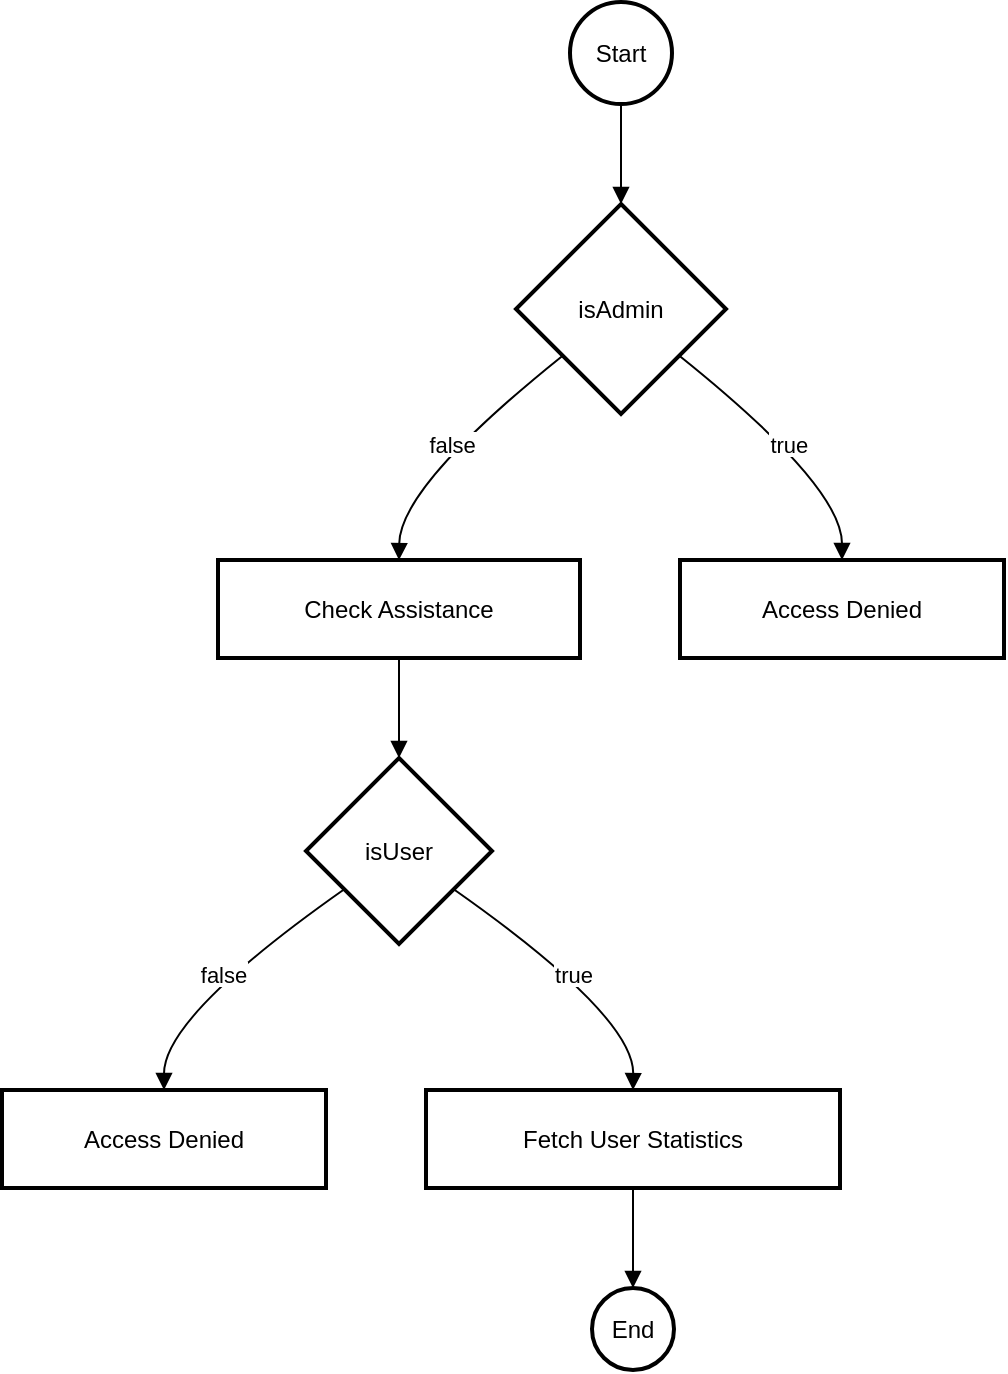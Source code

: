 <mxfile version="24.7.17">
  <diagram name="Página-1" id="wHUA3XtrXPM-F6iNouVa">
    <mxGraphModel>
      <root>
        <mxCell id="0" />
        <mxCell id="1" parent="0" />
        <mxCell id="2" value="Start" style="ellipse;aspect=fixed;strokeWidth=2;whiteSpace=wrap;" vertex="1" parent="1">
          <mxGeometry x="292" y="8" width="51" height="51" as="geometry" />
        </mxCell>
        <mxCell id="3" value="isAdmin" style="rhombus;strokeWidth=2;whiteSpace=wrap;" vertex="1" parent="1">
          <mxGeometry x="265" y="109" width="105" height="105" as="geometry" />
        </mxCell>
        <mxCell id="4" value="Check Assistance" style="whiteSpace=wrap;strokeWidth=2;" vertex="1" parent="1">
          <mxGeometry x="116" y="287" width="181" height="49" as="geometry" />
        </mxCell>
        <mxCell id="5" value="isUser" style="rhombus;strokeWidth=2;whiteSpace=wrap;" vertex="1" parent="1">
          <mxGeometry x="160" y="386" width="93" height="93" as="geometry" />
        </mxCell>
        <mxCell id="6" value="Access Denied" style="whiteSpace=wrap;strokeWidth=2;" vertex="1" parent="1">
          <mxGeometry x="8" y="552" width="162" height="49" as="geometry" />
        </mxCell>
        <mxCell id="7" value="Fetch User Statistics" style="whiteSpace=wrap;strokeWidth=2;" vertex="1" parent="1">
          <mxGeometry x="220" y="552" width="207" height="49" as="geometry" />
        </mxCell>
        <mxCell id="8" value="End" style="ellipse;aspect=fixed;strokeWidth=2;whiteSpace=wrap;" vertex="1" parent="1">
          <mxGeometry x="303" y="651" width="41" height="41" as="geometry" />
        </mxCell>
        <mxCell id="9" value="Access Denied" style="whiteSpace=wrap;strokeWidth=2;" vertex="1" parent="1">
          <mxGeometry x="347" y="287" width="162" height="49" as="geometry" />
        </mxCell>
        <mxCell id="10" value="" style="curved=1;startArrow=none;endArrow=block;exitX=0.5;exitY=0.99;entryX=0.5;entryY=0;" edge="1" parent="1" source="2" target="3">
          <mxGeometry relative="1" as="geometry">
            <Array as="points" />
          </mxGeometry>
        </mxCell>
        <mxCell id="11" value="false" style="curved=1;startArrow=none;endArrow=block;exitX=0;exitY=0.9;entryX=0.5;entryY=0;" edge="1" parent="1" source="3" target="4">
          <mxGeometry relative="1" as="geometry">
            <Array as="points">
              <mxPoint x="207" y="250" />
            </Array>
          </mxGeometry>
        </mxCell>
        <mxCell id="12" value="" style="curved=1;startArrow=none;endArrow=block;exitX=0.5;exitY=1;entryX=0.5;entryY=0;" edge="1" parent="1" source="4" target="5">
          <mxGeometry relative="1" as="geometry">
            <Array as="points" />
          </mxGeometry>
        </mxCell>
        <mxCell id="13" value="false" style="curved=1;startArrow=none;endArrow=block;exitX=0;exitY=0.85;entryX=0.5;entryY=-0.01;" edge="1" parent="1" source="5" target="6">
          <mxGeometry relative="1" as="geometry">
            <Array as="points">
              <mxPoint x="89" y="515" />
            </Array>
          </mxGeometry>
        </mxCell>
        <mxCell id="14" value="true" style="curved=1;startArrow=none;endArrow=block;exitX=1;exitY=0.85;entryX=0.5;entryY=-0.01;" edge="1" parent="1" source="5" target="7">
          <mxGeometry relative="1" as="geometry">
            <Array as="points">
              <mxPoint x="324" y="515" />
            </Array>
          </mxGeometry>
        </mxCell>
        <mxCell id="15" value="" style="curved=1;startArrow=none;endArrow=block;exitX=0.5;exitY=0.99;entryX=0.51;entryY=-0.01;" edge="1" parent="1" source="7" target="8">
          <mxGeometry relative="1" as="geometry">
            <Array as="points" />
          </mxGeometry>
        </mxCell>
        <mxCell id="16" value="true" style="curved=1;startArrow=none;endArrow=block;exitX=1;exitY=0.9;entryX=0.5;entryY=0;" edge="1" parent="1" source="3" target="9">
          <mxGeometry relative="1" as="geometry">
            <Array as="points">
              <mxPoint x="428" y="250" />
            </Array>
          </mxGeometry>
        </mxCell>
      </root>
    </mxGraphModel>
  </diagram>
</mxfile>
